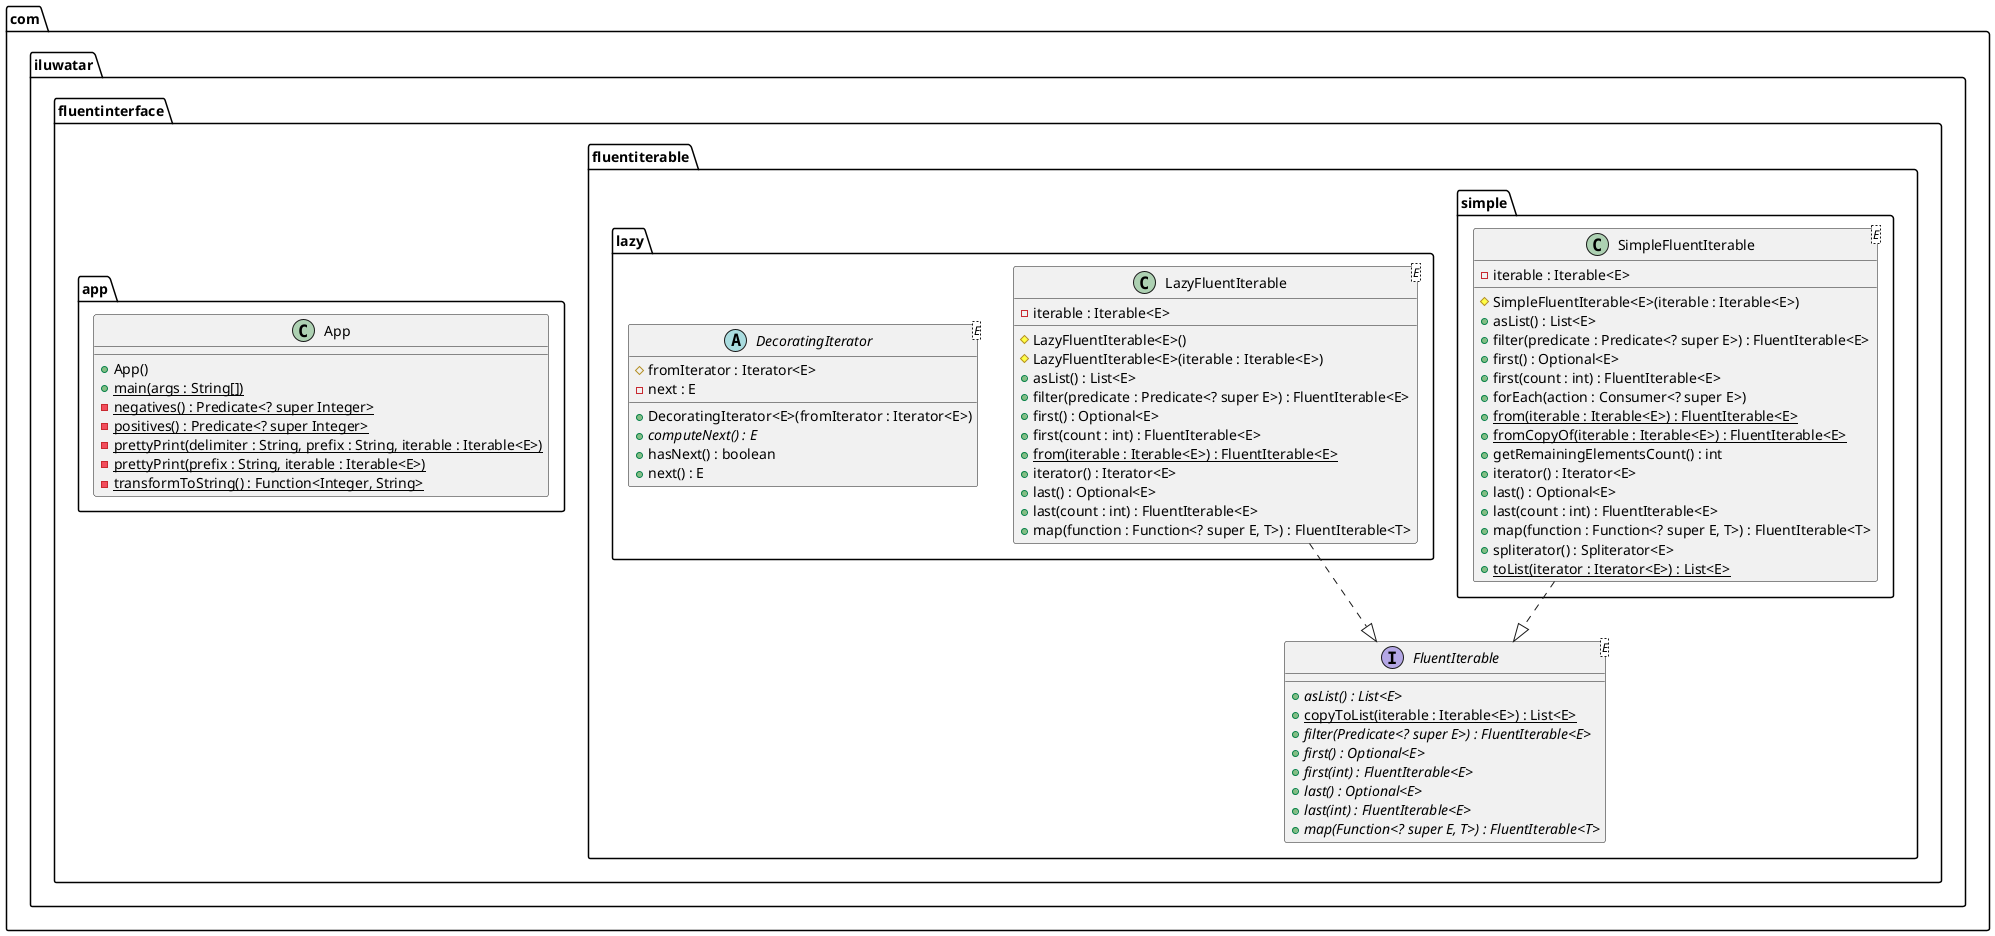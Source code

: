@startuml
package com.iluwatar.fluentinterface.fluentiterable.simple {
  class SimpleFluentIterable<E> {
    - iterable : Iterable<E>
    # SimpleFluentIterable<E>(iterable : Iterable<E>)
    + asList() : List<E>
    + filter(predicate : Predicate<? super E>) : FluentIterable<E>
    + first() : Optional<E>
    + first(count : int) : FluentIterable<E>
    + forEach(action : Consumer<? super E>)
    + from(iterable : Iterable<E>) : FluentIterable<E> {static}
    + fromCopyOf(iterable : Iterable<E>) : FluentIterable<E> {static}
    + getRemainingElementsCount() : int
    + iterator() : Iterator<E>
    + last() : Optional<E>
    + last(count : int) : FluentIterable<E>
    + map(function : Function<? super E, T>) : FluentIterable<T>
    + spliterator() : Spliterator<E>
    + toList(iterator : Iterator<E>) : List<E> {static}
  }
}
package com.iluwatar.fluentinterface.app {
  class App {
    + App()
    + main(args : String[]) {static}
    - negatives() : Predicate<? super Integer> {static}
    - positives() : Predicate<? super Integer> {static}
    - prettyPrint(delimiter : String, prefix : String, iterable : Iterable<E>) {static}
    - prettyPrint(prefix : String, iterable : Iterable<E>) {static}
    - transformToString() : Function<Integer, String> {static}
  }
}
package com.iluwatar.fluentinterface.fluentiterable.lazy {
  class LazyFluentIterable<E> {
    - iterable : Iterable<E>
    # LazyFluentIterable<E>()
    # LazyFluentIterable<E>(iterable : Iterable<E>)
    + asList() : List<E>
    + filter(predicate : Predicate<? super E>) : FluentIterable<E>
    + first() : Optional<E>
    + first(count : int) : FluentIterable<E>
    + from(iterable : Iterable<E>) : FluentIterable<E> {static}
    + iterator() : Iterator<E>
    + last() : Optional<E>
    + last(count : int) : FluentIterable<E>
    + map(function : Function<? super E, T>) : FluentIterable<T>
  }
  abstract class DecoratingIterator<E> {
    # fromIterator : Iterator<E>
    - next : E
    + DecoratingIterator<E>(fromIterator : Iterator<E>)
    + computeNext() : E {abstract}
    + hasNext() : boolean
    + next() : E
  }
}
package com.iluwatar.fluentinterface.fluentiterable {
  interface FluentIterable<E> {
    + asList() : List<E> {abstract}
    + copyToList(iterable : Iterable<E>) : List<E> {static}
    + filter(Predicate<? super E>) : FluentIterable<E> {abstract}
    + first() : Optional<E> {abstract}
    + first(int) : FluentIterable<E> {abstract}
    + last() : Optional<E> {abstract}
    + last(int) : FluentIterable<E> {abstract}
    + map(Function<? super E, T>) : FluentIterable<T> {abstract}
  }
}
LazyFluentIterable ..|> FluentIterable 
SimpleFluentIterable ..|> FluentIterable 
@enduml